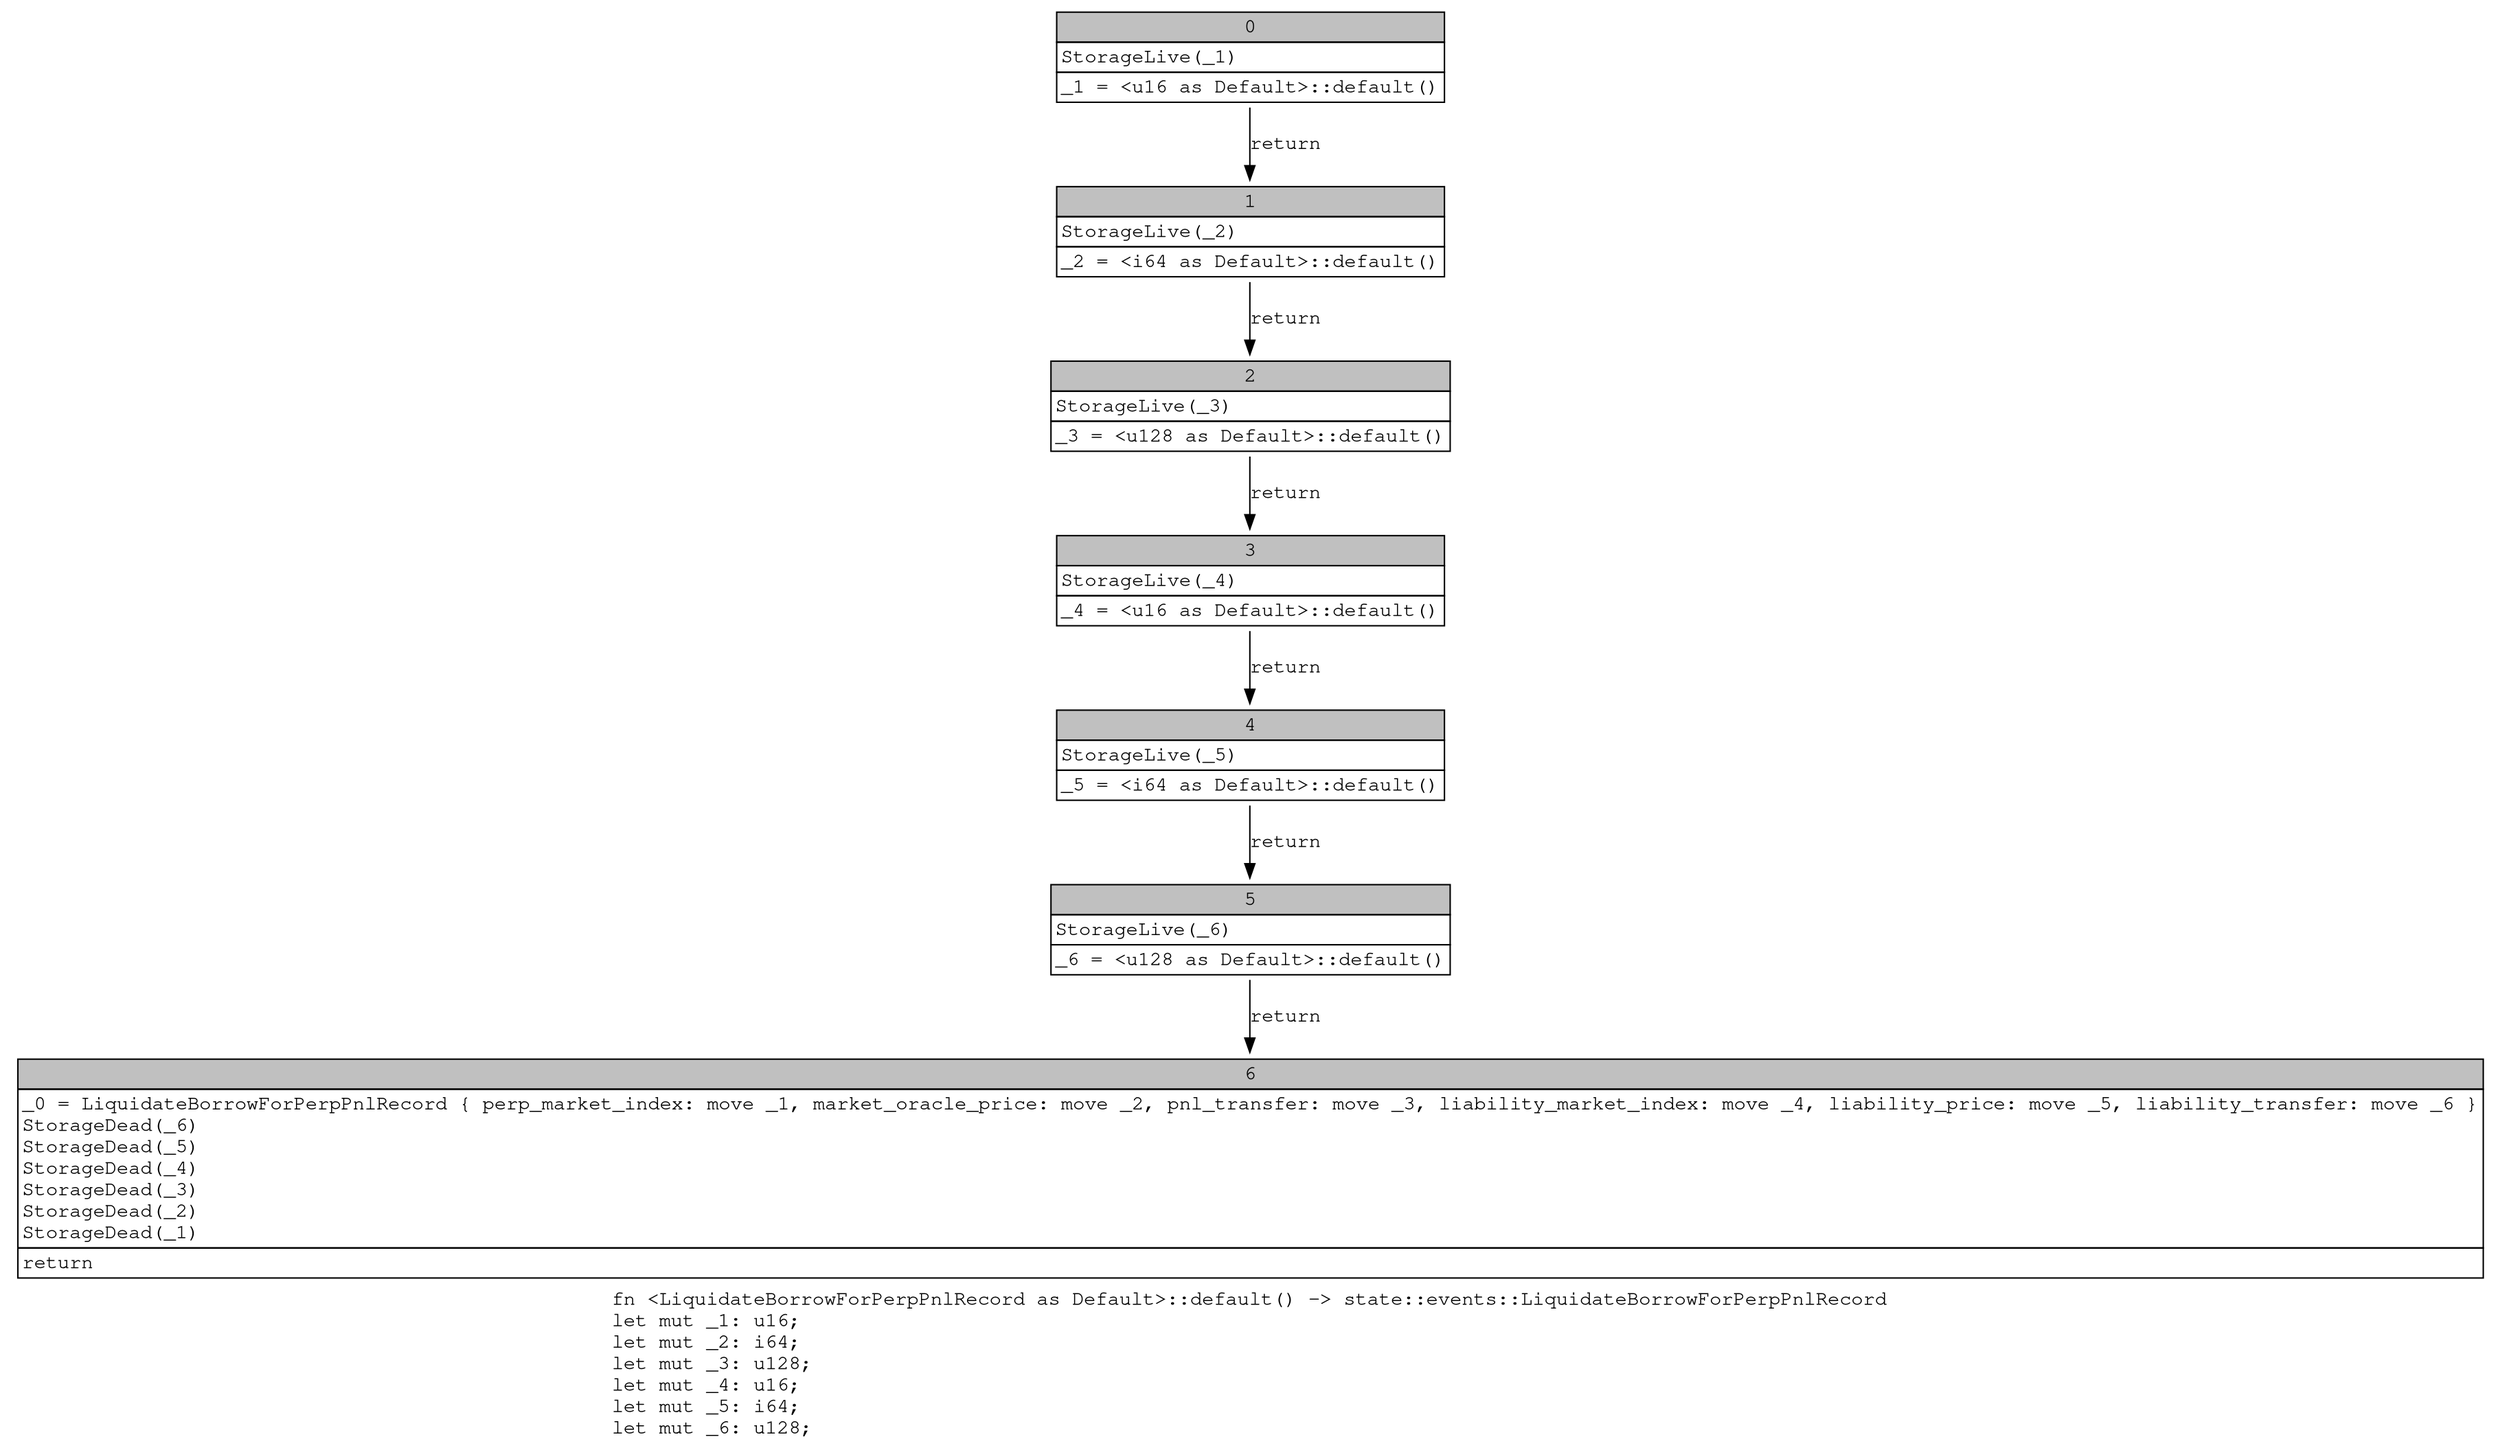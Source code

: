 digraph Mir_0_15800 {
    graph [fontname="Courier, monospace"];
    node [fontname="Courier, monospace"];
    edge [fontname="Courier, monospace"];
    label=<fn &lt;LiquidateBorrowForPerpPnlRecord as Default&gt;::default() -&gt; state::events::LiquidateBorrowForPerpPnlRecord<br align="left"/>let mut _1: u16;<br align="left"/>let mut _2: i64;<br align="left"/>let mut _3: u128;<br align="left"/>let mut _4: u16;<br align="left"/>let mut _5: i64;<br align="left"/>let mut _6: u128;<br align="left"/>>;
    bb0__0_15800 [shape="none", label=<<table border="0" cellborder="1" cellspacing="0"><tr><td bgcolor="gray" align="center" colspan="1">0</td></tr><tr><td align="left" balign="left">StorageLive(_1)<br/></td></tr><tr><td align="left">_1 = &lt;u16 as Default&gt;::default()</td></tr></table>>];
    bb1__0_15800 [shape="none", label=<<table border="0" cellborder="1" cellspacing="0"><tr><td bgcolor="gray" align="center" colspan="1">1</td></tr><tr><td align="left" balign="left">StorageLive(_2)<br/></td></tr><tr><td align="left">_2 = &lt;i64 as Default&gt;::default()</td></tr></table>>];
    bb2__0_15800 [shape="none", label=<<table border="0" cellborder="1" cellspacing="0"><tr><td bgcolor="gray" align="center" colspan="1">2</td></tr><tr><td align="left" balign="left">StorageLive(_3)<br/></td></tr><tr><td align="left">_3 = &lt;u128 as Default&gt;::default()</td></tr></table>>];
    bb3__0_15800 [shape="none", label=<<table border="0" cellborder="1" cellspacing="0"><tr><td bgcolor="gray" align="center" colspan="1">3</td></tr><tr><td align="left" balign="left">StorageLive(_4)<br/></td></tr><tr><td align="left">_4 = &lt;u16 as Default&gt;::default()</td></tr></table>>];
    bb4__0_15800 [shape="none", label=<<table border="0" cellborder="1" cellspacing="0"><tr><td bgcolor="gray" align="center" colspan="1">4</td></tr><tr><td align="left" balign="left">StorageLive(_5)<br/></td></tr><tr><td align="left">_5 = &lt;i64 as Default&gt;::default()</td></tr></table>>];
    bb5__0_15800 [shape="none", label=<<table border="0" cellborder="1" cellspacing="0"><tr><td bgcolor="gray" align="center" colspan="1">5</td></tr><tr><td align="left" balign="left">StorageLive(_6)<br/></td></tr><tr><td align="left">_6 = &lt;u128 as Default&gt;::default()</td></tr></table>>];
    bb6__0_15800 [shape="none", label=<<table border="0" cellborder="1" cellspacing="0"><tr><td bgcolor="gray" align="center" colspan="1">6</td></tr><tr><td align="left" balign="left">_0 = LiquidateBorrowForPerpPnlRecord { perp_market_index: move _1, market_oracle_price: move _2, pnl_transfer: move _3, liability_market_index: move _4, liability_price: move _5, liability_transfer: move _6 }<br/>StorageDead(_6)<br/>StorageDead(_5)<br/>StorageDead(_4)<br/>StorageDead(_3)<br/>StorageDead(_2)<br/>StorageDead(_1)<br/></td></tr><tr><td align="left">return</td></tr></table>>];
    bb0__0_15800 -> bb1__0_15800 [label="return"];
    bb1__0_15800 -> bb2__0_15800 [label="return"];
    bb2__0_15800 -> bb3__0_15800 [label="return"];
    bb3__0_15800 -> bb4__0_15800 [label="return"];
    bb4__0_15800 -> bb5__0_15800 [label="return"];
    bb5__0_15800 -> bb6__0_15800 [label="return"];
}
